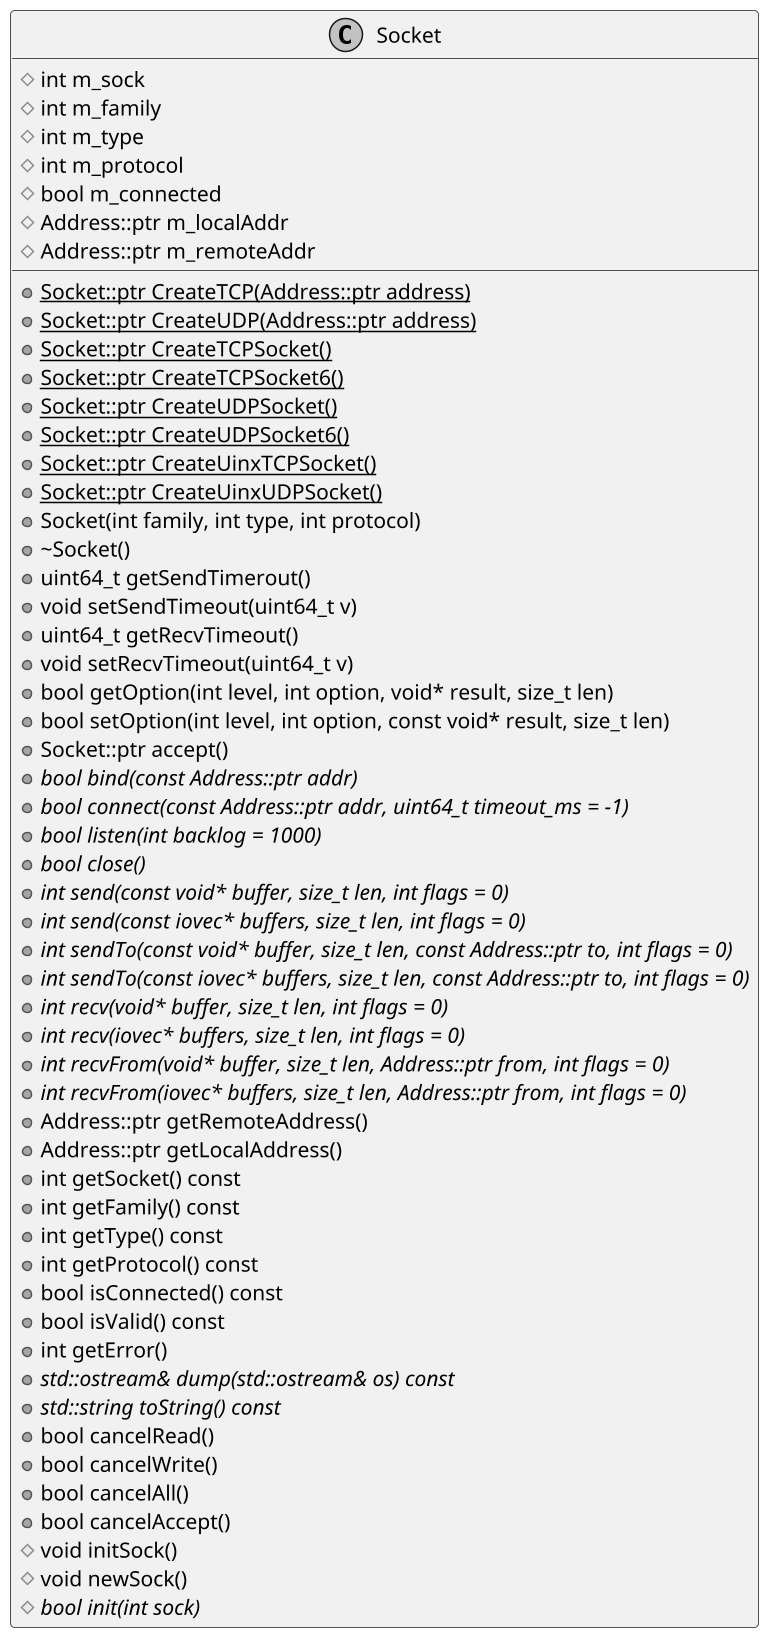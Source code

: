 @startuml
scale 1.5
skinparam monochrome true

class Socket {
    {static} +Socket::ptr CreateTCP(Address::ptr address)
    {static} +Socket::ptr CreateUDP(Address::ptr address)
    {static} +Socket::ptr CreateTCPSocket()
    {static} +Socket::ptr CreateTCPSocket6()
    {static} +Socket::ptr CreateUDPSocket()
    {static} +Socket::ptr CreateUDPSocket6()
    {static} +Socket::ptr CreateUinxTCPSocket()
    {static} +Socket::ptr CreateUinxUDPSocket()
    +Socket(int family, int type, int protocol)
    +~Socket()
    +uint64_t getSendTimerout()
    +void setSendTimeout(uint64_t v)
    +uint64_t getRecvTimeout()
    +void setRecvTimeout(uint64_t v)
    +bool getOption(int level, int option, void* result, size_t len)
    +bool setOption(int level, int option, const void* result, size_t len)
    +Socket::ptr accept()
    {abstract} +bool bind(const Address::ptr addr)
    {abstract} +bool connect(const Address::ptr addr, uint64_t timeout_ms = -1)
    {abstract} +bool listen(int backlog = 1000)
    {abstract} +bool close()
    {abstract} +int send(const void* buffer, size_t len, int flags = 0)
    {abstract} +int send(const iovec* buffers, size_t len, int flags = 0)
    {abstract} +int sendTo(const void* buffer, size_t len, const Address::ptr to, int flags = 0)
    {abstract} +int sendTo(const iovec* buffers, size_t len, const Address::ptr to, int flags = 0)
    {abstract} +int recv(void* buffer, size_t len, int flags = 0)
    {abstract} +int recv(iovec* buffers, size_t len, int flags = 0)
    {abstract} +int recvFrom(void* buffer, size_t len, Address::ptr from, int flags = 0)
    {abstract} +int recvFrom(iovec* buffers, size_t len, Address::ptr from, int flags = 0)
    +Address::ptr getRemoteAddress()
    +Address::ptr getLocalAddress()
    +int getSocket() const
    +int getFamily() const
    +int getType() const
    +int getProtocol() const
    +bool isConnected() const
    +bool isValid() const
    +int getError()
    {abstract} +std::ostream& dump(std::ostream& os) const
    {abstract} +std::string toString() const
    +bool cancelRead()
    +bool cancelWrite()
    +bool cancelAll()
    +bool cancelAccept()
    #void initSock()
    #void newSock()
    {abstract} #bool init(int sock)

    #int m_sock
    #int m_family
    #int m_type
    #int m_protocol
    #bool m_connected
    #Address::ptr m_localAddr
    #Address::ptr m_remoteAddr
}

@enduml